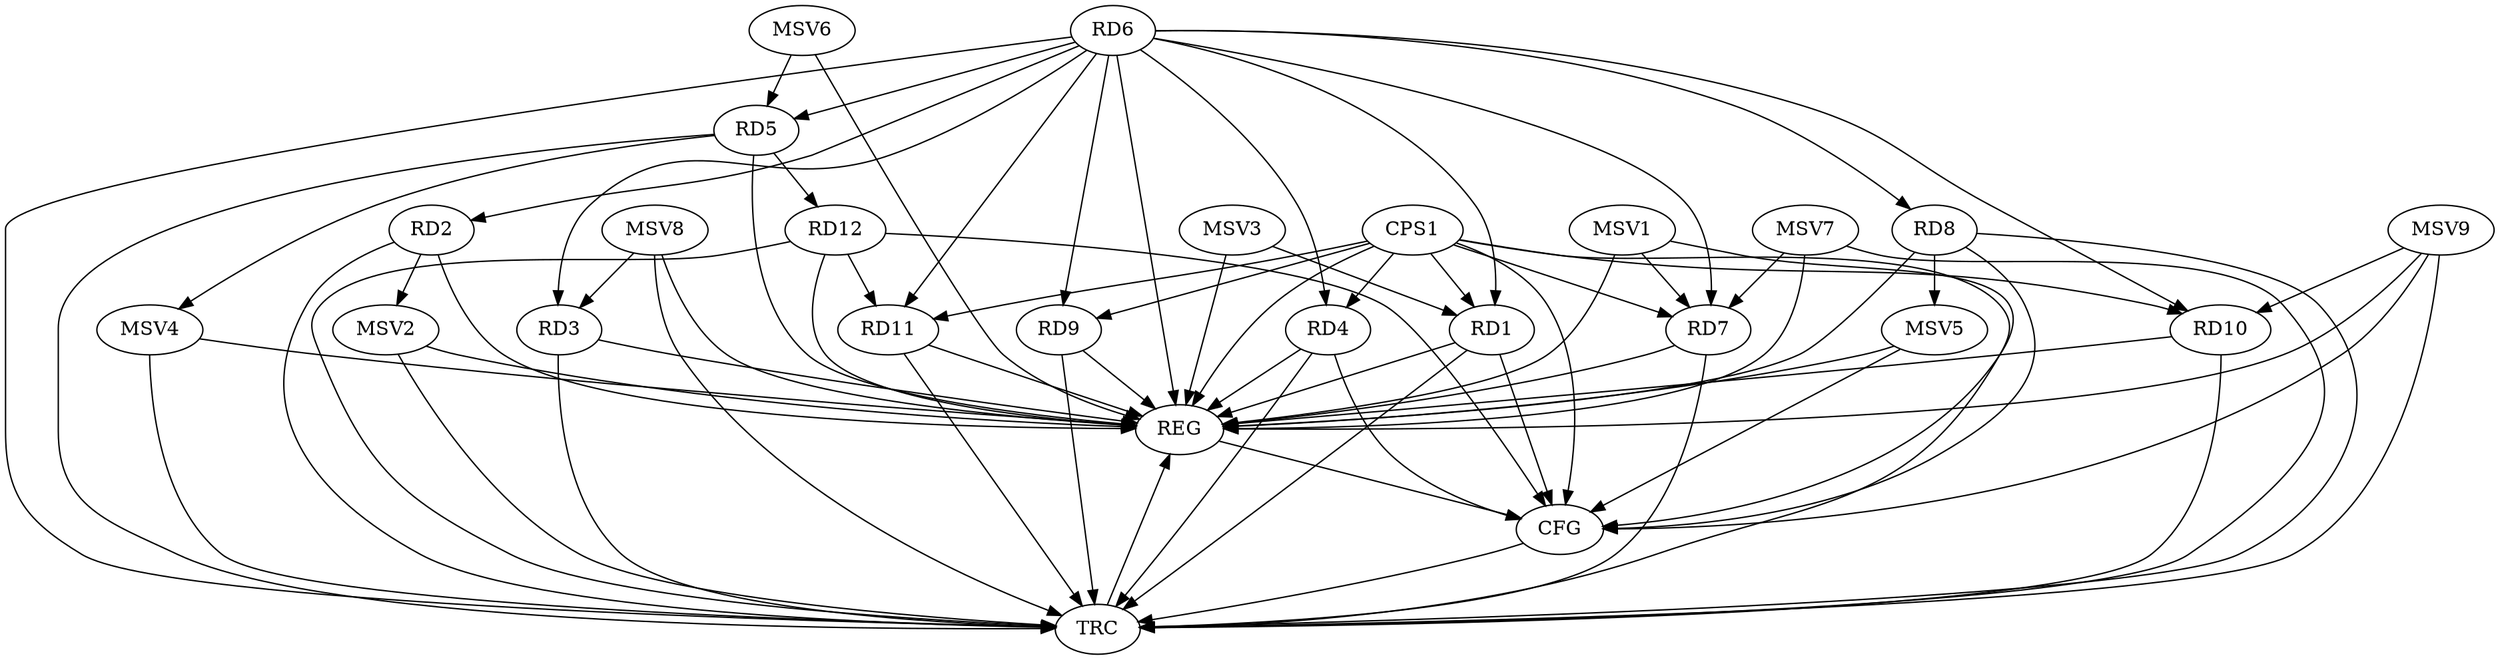 strict digraph G {
  RD1 [ label="RD1" ];
  RD2 [ label="RD2" ];
  RD3 [ label="RD3" ];
  RD4 [ label="RD4" ];
  RD5 [ label="RD5" ];
  RD6 [ label="RD6" ];
  RD7 [ label="RD7" ];
  RD8 [ label="RD8" ];
  RD9 [ label="RD9" ];
  RD10 [ label="RD10" ];
  RD11 [ label="RD11" ];
  RD12 [ label="RD12" ];
  CPS1 [ label="CPS1" ];
  REG [ label="REG" ];
  CFG [ label="CFG" ];
  TRC [ label="TRC" ];
  MSV1 [ label="MSV1" ];
  MSV2 [ label="MSV2" ];
  MSV3 [ label="MSV3" ];
  MSV4 [ label="MSV4" ];
  MSV5 [ label="MSV5" ];
  MSV6 [ label="MSV6" ];
  MSV7 [ label="MSV7" ];
  MSV8 [ label="MSV8" ];
  MSV9 [ label="MSV9" ];
  RD6 -> RD5;
  RD5 -> RD12;
  RD6 -> RD11;
  RD12 -> RD11;
  CPS1 -> RD1;
  CPS1 -> RD4;
  CPS1 -> RD7;
  CPS1 -> RD9;
  CPS1 -> RD10;
  CPS1 -> RD11;
  RD1 -> REG;
  RD2 -> REG;
  RD3 -> REG;
  RD4 -> REG;
  RD5 -> REG;
  RD6 -> REG;
  RD7 -> REG;
  RD8 -> REG;
  RD9 -> REG;
  RD10 -> REG;
  RD11 -> REG;
  RD12 -> REG;
  CPS1 -> REG;
  CPS1 -> CFG;
  RD12 -> CFG;
  RD1 -> CFG;
  RD8 -> CFG;
  RD4 -> CFG;
  REG -> CFG;
  RD1 -> TRC;
  RD2 -> TRC;
  RD3 -> TRC;
  RD4 -> TRC;
  RD5 -> TRC;
  RD6 -> TRC;
  RD7 -> TRC;
  RD8 -> TRC;
  RD9 -> TRC;
  RD10 -> TRC;
  RD11 -> TRC;
  RD12 -> TRC;
  CPS1 -> TRC;
  CFG -> TRC;
  TRC -> REG;
  RD6 -> RD4;
  RD6 -> RD7;
  RD6 -> RD1;
  RD6 -> RD10;
  RD6 -> RD8;
  RD6 -> RD3;
  RD6 -> RD9;
  RD6 -> RD2;
  MSV1 -> RD7;
  MSV1 -> REG;
  MSV1 -> CFG;
  RD2 -> MSV2;
  MSV2 -> REG;
  MSV2 -> TRC;
  MSV3 -> RD1;
  MSV3 -> REG;
  RD5 -> MSV4;
  MSV4 -> REG;
  MSV4 -> TRC;
  RD8 -> MSV5;
  MSV5 -> REG;
  MSV5 -> CFG;
  MSV6 -> RD5;
  MSV6 -> REG;
  MSV7 -> RD7;
  MSV7 -> REG;
  MSV7 -> TRC;
  MSV8 -> RD3;
  MSV8 -> REG;
  MSV8 -> TRC;
  MSV9 -> RD10;
  MSV9 -> REG;
  MSV9 -> TRC;
  MSV9 -> CFG;
}

